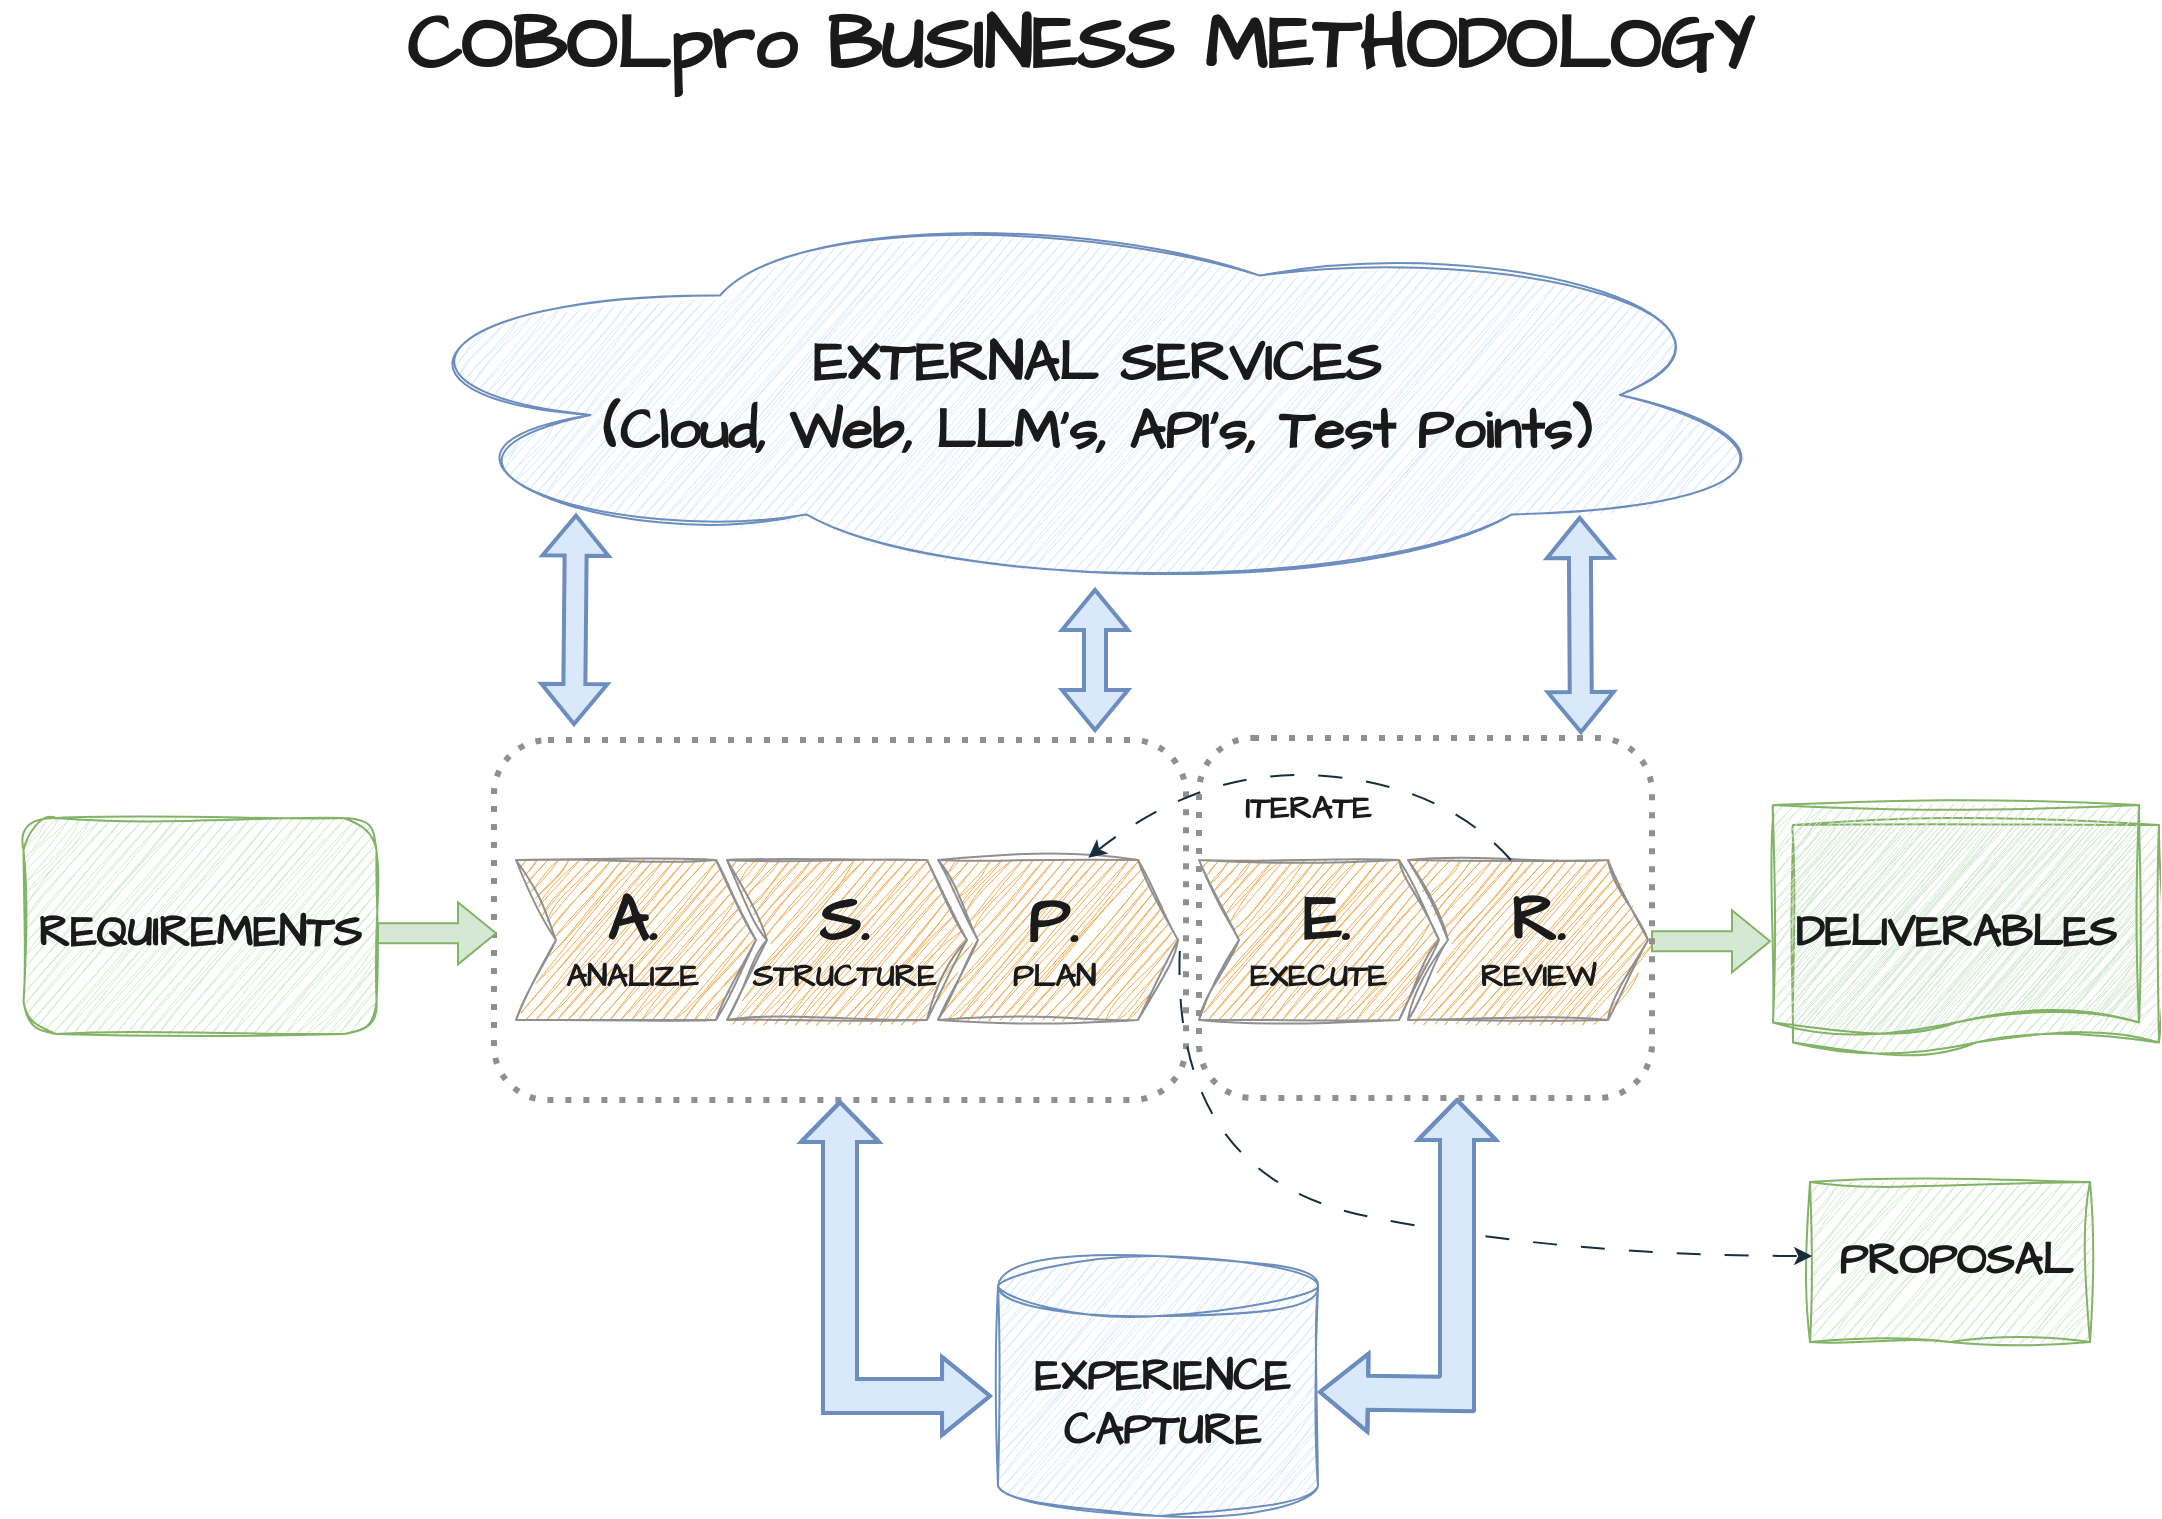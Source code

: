 <mxfile version="26.0.9">
  <diagram name="Page-1" id="4gMz28VXyQhYOVb2kIbp">
    <mxGraphModel dx="3340" dy="1936" grid="1" gridSize="10" guides="1" tooltips="1" connect="1" arrows="1" fold="1" page="1" pageScale="1" pageWidth="1100" pageHeight="850" math="0" shadow="0">
      <root>
        <mxCell id="0" />
        <mxCell id="1" parent="0" />
        <mxCell id="69B2gRSznvLA6FT3gJxz-20" value="&lt;h1&gt;&lt;br&gt;&lt;/h1&gt;" style="shape=document;whiteSpace=wrap;html=1;boundedLbl=1;size=0;labelBackgroundColor=none;fillColor=#d5e8d4;strokeColor=#82b366;sketch=1;jiggle=2;curveFitting=1;align=center;verticalAlign=middle;fontFamily=Helvetica;fontSize=12;" parent="1" vertex="1">
          <mxGeometry x="909" y="613" width="140" height="80" as="geometry" />
        </mxCell>
        <mxCell id="69B2gRSznvLA6FT3gJxz-4" value="" style="shape=step;perimeter=stepPerimeter;whiteSpace=wrap;html=1;fixedSize=1;sketch=1;jiggle=2;curveFitting=1;strokeColor=#909090;align=center;verticalAlign=middle;fontFamily=Helvetica;fontSize=12;fontColor=#1A1A1A;labelBackgroundColor=none;fillColor=#F5AB50;" parent="1" vertex="1">
          <mxGeometry x="262" y="452" width="120" height="80" as="geometry" />
        </mxCell>
        <mxCell id="69B2gRSznvLA6FT3gJxz-5" value="" style="shape=step;perimeter=stepPerimeter;whiteSpace=wrap;html=1;fixedSize=1;sketch=1;jiggle=2;curveFitting=1;strokeColor=#909090;align=center;verticalAlign=middle;fontFamily=Helvetica;fontSize=12;fontColor=#1A1A1A;labelBackgroundColor=none;fillColor=#F5AB50;" parent="1" vertex="1">
          <mxGeometry x="367.5" y="452" width="120" height="80" as="geometry" />
        </mxCell>
        <mxCell id="69B2gRSznvLA6FT3gJxz-6" value="" style="shape=step;perimeter=stepPerimeter;whiteSpace=wrap;html=1;fixedSize=1;sketch=1;jiggle=2;curveFitting=1;strokeColor=#909090;align=center;verticalAlign=middle;fontFamily=Helvetica;fontSize=12;fontColor=#1A1A1A;labelBackgroundColor=none;fillColor=#F5AB50;" parent="1" vertex="1">
          <mxGeometry x="603.5" y="452" width="120" height="80" as="geometry" />
        </mxCell>
        <mxCell id="69B2gRSznvLA6FT3gJxz-7" value="" style="shape=step;perimeter=stepPerimeter;whiteSpace=wrap;html=1;fixedSize=1;sketch=1;jiggle=2;curveFitting=1;strokeColor=#909090;align=center;verticalAlign=middle;fontFamily=Helvetica;fontSize=12;fontColor=#1A1A1A;labelBackgroundColor=none;fillColor=#F5AB50;" parent="1" vertex="1">
          <mxGeometry x="473" y="452" width="120" height="80" as="geometry" />
        </mxCell>
        <mxCell id="69B2gRSznvLA6FT3gJxz-8" value="" style="shape=step;perimeter=stepPerimeter;whiteSpace=wrap;html=1;fixedSize=1;sketch=1;jiggle=2;curveFitting=1;strokeColor=#909090;align=center;verticalAlign=middle;fontFamily=Helvetica;fontSize=12;fontColor=#1A1A1A;labelBackgroundColor=none;fillColor=#F5AB50;" parent="1" vertex="1">
          <mxGeometry x="708" y="452" width="120" height="80" as="geometry" />
        </mxCell>
        <mxCell id="69B2gRSznvLA6FT3gJxz-1" value="" style="rounded=1;whiteSpace=wrap;html=1;sketch=1;jiggle=2;curveFitting=1;strokeColor=#82b366;align=center;verticalAlign=middle;fontFamily=Helvetica;fontSize=12;labelBackgroundColor=none;fillColor=#d5e8d4;" parent="1" vertex="1">
          <mxGeometry x="15.75" y="431" width="176.5" height="108" as="geometry" />
        </mxCell>
        <mxCell id="69B2gRSznvLA6FT3gJxz-2" value="" style="shape=cylinder3;whiteSpace=wrap;html=1;boundedLbl=1;backgroundOutline=1;size=15;strokeColor=#6c8ebf;align=center;verticalAlign=middle;fontFamily=Helvetica;fontSize=12;labelBackgroundColor=none;fillColor=#dae8fc;sketch=1;curveFitting=1;jiggle=2;" parent="1" vertex="1">
          <mxGeometry x="503" y="650" width="160" height="130" as="geometry" />
        </mxCell>
        <mxCell id="PB7MgOYjxUeBE9ouH02R-7" value="&lt;h1&gt;&lt;br&gt;&lt;/h1&gt;" style="shape=document;whiteSpace=wrap;html=1;boundedLbl=1;size=0.109;labelBackgroundColor=none;fillColor=#d5e8d4;strokeColor=#82b366;sketch=1;jiggle=2;curveFitting=1;align=center;verticalAlign=middle;fontFamily=Helvetica;fontSize=12;" parent="1" vertex="1">
          <mxGeometry x="900.5" y="434.5" width="183" height="115" as="geometry" />
        </mxCell>
        <mxCell id="I46w1pYErF1tp79w03PN-21" value="" style="rounded=1;whiteSpace=wrap;html=1;strokeWidth=3;dashed=1;dashPattern=1 2;glass=1;labelBackgroundColor=none;fillColor=none;strokeColor=#909090;fontColor=#1A1A1A;" parent="1" vertex="1">
          <mxGeometry x="251" y="392" width="346" height="180" as="geometry" />
        </mxCell>
        <mxCell id="I46w1pYErF1tp79w03PN-8" value="&lt;h1&gt;&lt;br&gt;&lt;/h1&gt;" style="shape=document;whiteSpace=wrap;html=1;boundedLbl=1;size=0.109;labelBackgroundColor=none;fillColor=#d5e8d4;strokeColor=#82b366;sketch=1;jiggle=2;curveFitting=1;align=center;verticalAlign=middle;fontFamily=Helvetica;fontSize=12;" parent="1" vertex="1">
          <mxGeometry x="890.5" y="424.5" width="183" height="115" as="geometry" />
        </mxCell>
        <mxCell id="I46w1pYErF1tp79w03PN-9" value="&lt;h1&gt;&lt;br&gt;&lt;/h1&gt;" style="ellipse;shape=cloud;whiteSpace=wrap;html=1;align=center;labelBackgroundColor=none;fillColor=#dae8fc;strokeColor=#6c8ebf;sketch=1;curveFitting=1;jiggle=2;fillStyle=hachure;" parent="1" vertex="1">
          <mxGeometry x="184" y="120" width="720" height="199" as="geometry" />
        </mxCell>
        <mxCell id="I46w1pYErF1tp79w03PN-22" value="" style="shape=flexArrow;endArrow=classic;startArrow=classic;html=1;rounded=0;labelBackgroundColor=none;fontColor=default;fillStyle=solid;strokeColor=#6c8ebf;entryX=0.15;entryY=0.798;entryDx=0;entryDy=0;entryPerimeter=0;strokeWidth=2;fillColor=#dae8fc;" parent="1" target="I46w1pYErF1tp79w03PN-9" edge="1">
          <mxGeometry width="100" height="100" relative="1" as="geometry">
            <mxPoint x="291" y="385" as="sourcePoint" />
            <mxPoint x="296.5" y="313" as="targetPoint" />
          </mxGeometry>
        </mxCell>
        <mxCell id="I46w1pYErF1tp79w03PN-23" value="" style="shape=flexArrow;endArrow=classic;startArrow=classic;html=1;rounded=0;labelBackgroundColor=none;fontColor=default;fillStyle=solid;strokeColor=#6c8ebf;entryX=0.847;entryY=0.804;entryDx=0;entryDy=0;entryPerimeter=0;strokeWidth=2;fillColor=#dae8fc;" parent="1" target="I46w1pYErF1tp79w03PN-9" edge="1">
          <mxGeometry width="100" height="100" relative="1" as="geometry">
            <mxPoint x="794.5" y="389" as="sourcePoint" />
            <mxPoint x="794.5" y="317" as="targetPoint" />
          </mxGeometry>
        </mxCell>
        <mxCell id="I46w1pYErF1tp79w03PN-24" value="" style="shape=flexArrow;endArrow=classic;startArrow=classic;html=1;rounded=0;labelBackgroundColor=none;fontColor=default;fillStyle=solid;strokeColor=#6c8ebf;strokeWidth=2;fillColor=#dae8fc;" parent="1" edge="1">
          <mxGeometry width="100" height="100" relative="1" as="geometry">
            <mxPoint x="551.5" y="388" as="sourcePoint" />
            <mxPoint x="551.5" y="316" as="targetPoint" />
          </mxGeometry>
        </mxCell>
        <mxCell id="I46w1pYErF1tp79w03PN-28" value="" style="curved=1;endArrow=classic;html=1;rounded=0;hachureGap=4;fontFamily=Architects Daughter;fontSource=https%3A%2F%2Ffonts.googleapis.com%2Fcss%3Ffamily%3DArchitects%2BDaughter;entryX=0.572;entryY=-0.014;entryDx=0;entryDy=0;entryPerimeter=0;dashed=1;dashPattern=12 12;labelBackgroundColor=none;fontColor=default;strokeColor=#182E3E;" parent="1" edge="1">
          <mxGeometry width="50" height="50" relative="1" as="geometry">
            <mxPoint x="759.5" y="452" as="sourcePoint" />
            <mxPoint x="548.14" y="450.88" as="targetPoint" />
            <Array as="points">
              <mxPoint x="726.5" y="415" />
              <mxPoint x="606.5" y="405" />
            </Array>
          </mxGeometry>
        </mxCell>
        <mxCell id="I46w1pYErF1tp79w03PN-29" value="&lt;b&gt;&lt;font style=&quot;font-size: 16px;&quot;&gt;ITERATE&lt;/font&gt;&lt;/b&gt;" style="text;html=1;align=center;verticalAlign=middle;whiteSpace=wrap;rounded=0;fontFamily=Architects Daughter;fontSource=https%3A%2F%2Ffonts.googleapis.com%2Fcss%3Ffamily%3DArchitects%2BDaughter;labelBackgroundColor=none;fontColor=#1A1A1A;" parent="1" vertex="1">
          <mxGeometry x="627.5" y="411" width="60" height="30" as="geometry" />
        </mxCell>
        <mxCell id="I46w1pYErF1tp79w03PN-30" value="&lt;div style=&quot;font-size: 28px;&quot;&gt;&lt;font style=&quot;font-size: 28px;&quot;&gt;&lt;b style=&quot;&quot;&gt;EXTERNAL SERVICES&lt;/b&gt;&lt;/font&gt;&lt;/div&gt;&lt;div style=&quot;font-size: 28px;&quot;&gt;&lt;font style=&quot;font-size: 28px;&quot;&gt;&lt;b style=&quot;&quot;&gt;(Cloud, Web, LLM&#39;s, API&#39;s, Test Points)&lt;/b&gt;&lt;/font&gt;&lt;/div&gt;" style="text;html=1;align=center;verticalAlign=middle;whiteSpace=wrap;rounded=0;fontFamily=Architects Daughter;fontSource=https%3A%2F%2Ffonts.googleapis.com%2Fcss%3Ffamily%3DArchitects%2BDaughter;labelBackgroundColor=none;fontColor=#1A1A1A;" parent="1" vertex="1">
          <mxGeometry x="294" y="204.5" width="516.5" height="30" as="geometry" />
        </mxCell>
        <mxCell id="I46w1pYErF1tp79w03PN-31" value="&lt;div style=&quot;&quot;&gt;&lt;div style=&quot;&quot;&gt;&lt;b style=&quot;&quot;&gt;&lt;font style=&quot;font-size: 38px;&quot;&gt;COBOLpro BUSINESS METHODOLOGY&lt;/font&gt;&lt;/b&gt;&lt;/div&gt;&lt;/div&gt;" style="text;html=1;align=center;verticalAlign=middle;whiteSpace=wrap;rounded=0;fontFamily=Architects Daughter;fontSource=https%3A%2F%2Ffonts.googleapis.com%2Fcss%3Ffamily%3DArchitects%2BDaughter;labelBackgroundColor=none;fontColor=#1A1A1A;" parent="1" vertex="1">
          <mxGeometry x="114" y="30" width="860" height="30" as="geometry" />
        </mxCell>
        <mxCell id="I46w1pYErF1tp79w03PN-32" value="&lt;div style=&quot;&quot;&gt;&lt;span style=&quot;font-size: 22px;&quot;&gt;&lt;b&gt;EXPERIENCE&lt;br&gt;CAPTURE&lt;/b&gt;&lt;/span&gt;&lt;br&gt;&lt;/div&gt;" style="text;html=1;align=center;verticalAlign=middle;whiteSpace=wrap;rounded=0;fontFamily=Architects Daughter;fontSource=https%3A%2F%2Ffonts.googleapis.com%2Fcss%3Ffamily%3DArchitects%2BDaughter;labelBackgroundColor=none;fontColor=#1A1A1A;" parent="1" vertex="1">
          <mxGeometry x="485" y="693.5" width="200" height="60" as="geometry" />
        </mxCell>
        <mxCell id="I46w1pYErF1tp79w03PN-33" value="&lt;div style=&quot;&quot;&gt;&lt;span style=&quot;font-size: 22px;&quot;&gt;&lt;b&gt;REQUIREMENTS&lt;/b&gt;&lt;/span&gt;&lt;br&gt;&lt;/div&gt;" style="text;html=1;align=center;verticalAlign=middle;whiteSpace=wrap;rounded=0;fontFamily=Architects Daughter;fontSource=https%3A%2F%2Ffonts.googleapis.com%2Fcss%3Ffamily%3DArchitects%2BDaughter;labelBackgroundColor=none;fontColor=#1A1A1A;" parent="1" vertex="1">
          <mxGeometry x="4" y="459" width="200" height="60" as="geometry" />
        </mxCell>
        <mxCell id="I46w1pYErF1tp79w03PN-35" value="&lt;div style=&quot;&quot;&gt;&lt;b style=&quot;&quot;&gt;&lt;font style=&quot;font-size: 32px;&quot;&gt;A.&lt;/font&gt;&lt;/b&gt;&lt;br&gt;&lt;/div&gt;" style="text;html=1;align=center;verticalAlign=middle;whiteSpace=wrap;rounded=0;fontFamily=Architects Daughter;fontSource=https%3A%2F%2Ffonts.googleapis.com%2Fcss%3Ffamily%3DArchitects%2BDaughter;labelBackgroundColor=none;fontColor=#1A1A1A;" parent="1" vertex="1">
          <mxGeometry x="304.5" y="453" width="30" height="60" as="geometry" />
        </mxCell>
        <mxCell id="I46w1pYErF1tp79w03PN-37" value="&lt;div style=&quot;&quot;&gt;&lt;b style=&quot;&quot;&gt;&lt;font style=&quot;font-size: 32px;&quot;&gt;S.&lt;/font&gt;&lt;/b&gt;&lt;br&gt;&lt;/div&gt;" style="text;html=1;align=center;verticalAlign=middle;whiteSpace=wrap;rounded=0;fontFamily=Architects Daughter;fontSource=https%3A%2F%2Ffonts.googleapis.com%2Fcss%3Ffamily%3DArchitects%2BDaughter;labelBackgroundColor=none;fontColor=#1A1A1A;" parent="1" vertex="1">
          <mxGeometry x="410.5" y="453" width="30" height="60" as="geometry" />
        </mxCell>
        <mxCell id="I46w1pYErF1tp79w03PN-38" value="&lt;div style=&quot;&quot;&gt;&lt;b style=&quot;&quot;&gt;&lt;font style=&quot;font-size: 32px;&quot;&gt;P.&lt;/font&gt;&lt;/b&gt;&lt;br&gt;&lt;/div&gt;" style="text;html=1;align=center;verticalAlign=middle;whiteSpace=wrap;rounded=0;fontFamily=Architects Daughter;fontSource=https%3A%2F%2Ffonts.googleapis.com%2Fcss%3Ffamily%3DArchitects%2BDaughter;labelBackgroundColor=none;fontColor=#1A1A1A;" parent="1" vertex="1">
          <mxGeometry x="515" y="453" width="30.5" height="61" as="geometry" />
        </mxCell>
        <mxCell id="I46w1pYErF1tp79w03PN-39" value="&lt;div style=&quot;&quot;&gt;&lt;b style=&quot;&quot;&gt;&lt;font style=&quot;font-size: 32px;&quot;&gt;E.&lt;/font&gt;&lt;/b&gt;&lt;br&gt;&lt;/div&gt;" style="text;html=1;align=center;verticalAlign=middle;whiteSpace=wrap;rounded=0;fontFamily=Architects Daughter;fontSource=https%3A%2F%2Ffonts.googleapis.com%2Fcss%3Ffamily%3DArchitects%2BDaughter;labelBackgroundColor=none;fontColor=#1A1A1A;" parent="1" vertex="1">
          <mxGeometry x="651.5" y="453" width="30" height="60" as="geometry" />
        </mxCell>
        <mxCell id="I46w1pYErF1tp79w03PN-40" value="&lt;div style=&quot;&quot;&gt;&lt;b style=&quot;&quot;&gt;&lt;font style=&quot;font-size: 32px;&quot;&gt;R.&lt;/font&gt;&lt;/b&gt;&lt;br&gt;&lt;/div&gt;" style="text;html=1;align=center;verticalAlign=middle;whiteSpace=wrap;rounded=0;fontFamily=Architects Daughter;fontSource=https%3A%2F%2Ffonts.googleapis.com%2Fcss%3Ffamily%3DArchitects%2BDaughter;labelBackgroundColor=none;fontColor=#1A1A1A;" parent="1" vertex="1">
          <mxGeometry x="757.5" y="453" width="30" height="60" as="geometry" />
        </mxCell>
        <mxCell id="I46w1pYErF1tp79w03PN-41" value="&lt;b&gt;&lt;font style=&quot;font-size: 16px;&quot;&gt;ANALIZE&lt;/font&gt;&lt;/b&gt;" style="text;html=1;align=center;verticalAlign=middle;whiteSpace=wrap;rounded=0;fontFamily=Architects Daughter;fontSource=https%3A%2F%2Ffonts.googleapis.com%2Fcss%3Ffamily%3DArchitects%2BDaughter;fontSize=14;labelBackgroundColor=none;fontColor=#1A1A1A;" parent="1" vertex="1">
          <mxGeometry x="289.5" y="495" width="60" height="30" as="geometry" />
        </mxCell>
        <mxCell id="I46w1pYErF1tp79w03PN-42" value="&lt;b&gt;&lt;font style=&quot;font-size: 16px;&quot;&gt;STRUCTURE&lt;/font&gt;&lt;/b&gt;" style="text;html=1;align=center;verticalAlign=middle;whiteSpace=wrap;rounded=0;fontFamily=Architects Daughter;fontSource=https%3A%2F%2Ffonts.googleapis.com%2Fcss%3Ffamily%3DArchitects%2BDaughter;fontSize=14;labelBackgroundColor=none;fontColor=#1A1A1A;" parent="1" vertex="1">
          <mxGeometry x="395.5" y="495" width="60" height="30" as="geometry" />
        </mxCell>
        <mxCell id="I46w1pYErF1tp79w03PN-43" value="&lt;b&gt;&lt;font style=&quot;font-size: 16px;&quot;&gt;EXECUTE&lt;/font&gt;&lt;/b&gt;" style="text;html=1;align=center;verticalAlign=middle;whiteSpace=wrap;rounded=0;fontFamily=Architects Daughter;fontSource=https%3A%2F%2Ffonts.googleapis.com%2Fcss%3Ffamily%3DArchitects%2BDaughter;fontSize=14;labelBackgroundColor=none;fontColor=#1A1A1A;" parent="1" vertex="1">
          <mxGeometry x="632.5" y="495" width="60" height="30" as="geometry" />
        </mxCell>
        <mxCell id="I46w1pYErF1tp79w03PN-44" value="&lt;b&gt;&lt;font style=&quot;font-size: 16px;&quot;&gt;PLAN&lt;/font&gt;&lt;/b&gt;" style="text;html=1;align=center;verticalAlign=middle;whiteSpace=wrap;rounded=0;fontFamily=Architects Daughter;fontSource=https%3A%2F%2Ffonts.googleapis.com%2Fcss%3Ffamily%3DArchitects%2BDaughter;fontSize=14;labelBackgroundColor=none;fontColor=#1A1A1A;" parent="1" vertex="1">
          <mxGeometry x="500.5" y="495" width="60" height="30" as="geometry" />
        </mxCell>
        <mxCell id="I46w1pYErF1tp79w03PN-45" value="&lt;b&gt;&lt;font style=&quot;font-size: 16px;&quot;&gt;REVIEW&lt;/font&gt;&lt;/b&gt;" style="text;html=1;align=center;verticalAlign=middle;whiteSpace=wrap;rounded=0;fontFamily=Architects Daughter;fontSource=https%3A%2F%2Ffonts.googleapis.com%2Fcss%3Ffamily%3DArchitects%2BDaughter;fontSize=14;labelBackgroundColor=none;fontColor=#1A1A1A;" parent="1" vertex="1">
          <mxGeometry x="742.5" y="495" width="60" height="30" as="geometry" />
        </mxCell>
        <mxCell id="PB7MgOYjxUeBE9ouH02R-3" value="" style="shape=flexArrow;endArrow=classic;html=1;rounded=0;hachureGap=4;fontFamily=Architects Daughter;fontSource=https%3A%2F%2Ffonts.googleapis.com%2Fcss%3Ffamily%3DArchitects%2BDaughter;labelBackgroundColor=none;fontColor=default;fillStyle=solid;strokeColor=#82b366;fillColor=#d5e8d4;" parent="1" edge="1">
          <mxGeometry width="50" height="50" relative="1" as="geometry">
            <mxPoint x="829.5" y="492.66" as="sourcePoint" />
            <mxPoint x="889.5" y="492.66" as="targetPoint" />
          </mxGeometry>
        </mxCell>
        <mxCell id="PB7MgOYjxUeBE9ouH02R-6" value="" style="shape=flexArrow;endArrow=classic;html=1;rounded=0;hachureGap=4;fontFamily=Architects Daughter;fontSource=https%3A%2F%2Ffonts.googleapis.com%2Fcss%3Ffamily%3DArchitects%2BDaughter;labelBackgroundColor=none;fontColor=default;fillStyle=solid;strokeColor=#82b366;fillColor=#d5e8d4;" parent="1" edge="1">
          <mxGeometry width="50" height="50" relative="1" as="geometry">
            <mxPoint x="192.5" y="488.66" as="sourcePoint" />
            <mxPoint x="252.5" y="488.66" as="targetPoint" />
          </mxGeometry>
        </mxCell>
        <mxCell id="I46w1pYErF1tp79w03PN-34" value="&lt;div style=&quot;&quot;&gt;&lt;span style=&quot;font-size: 22px;&quot;&gt;&lt;b&gt;DELIVERABLES&lt;/b&gt;&lt;/span&gt;&lt;br&gt;&lt;/div&gt;" style="text;html=1;align=center;verticalAlign=middle;whiteSpace=wrap;rounded=0;fontFamily=Architects Daughter;fontSource=https%3A%2F%2Ffonts.googleapis.com%2Fcss%3Ffamily%3DArchitects%2BDaughter;labelBackgroundColor=none;fontColor=#1A1A1A;" parent="1" vertex="1">
          <mxGeometry x="881.5" y="459" width="200" height="60" as="geometry" />
        </mxCell>
        <mxCell id="69B2gRSznvLA6FT3gJxz-19" value="&lt;div style=&quot;&quot;&gt;&lt;span style=&quot;font-size: 22px;&quot;&gt;&lt;b&gt;PROPOSAL&lt;/b&gt;&lt;/span&gt;&lt;br&gt;&lt;/div&gt;" style="text;html=1;align=center;verticalAlign=middle;whiteSpace=wrap;rounded=0;fontFamily=Architects Daughter;fontSource=https%3A%2F%2Ffonts.googleapis.com%2Fcss%3Ffamily%3DArchitects%2BDaughter;labelBackgroundColor=none;fontColor=#1A1A1A;" parent="1" vertex="1">
          <mxGeometry x="881.5" y="623" width="200" height="60" as="geometry" />
        </mxCell>
        <mxCell id="69B2gRSznvLA6FT3gJxz-21" value="" style="curved=1;endArrow=classic;html=1;rounded=0;strokeColor=#182E3E;fontFamily=Helvetica;fontSize=12;fontColor=#1A1A1A;labelBackgroundColor=none;exitX=0.991;exitY=0.586;exitDx=0;exitDy=0;exitPerimeter=0;entryX=0.143;entryY=0.45;entryDx=0;entryDy=0;entryPerimeter=0;dashed=1;dashPattern=12 12;" parent="1" source="I46w1pYErF1tp79w03PN-21" target="69B2gRSznvLA6FT3gJxz-19" edge="1">
          <mxGeometry width="50" height="50" relative="1" as="geometry">
            <mxPoint x="859" y="730" as="sourcePoint" />
            <mxPoint x="900" y="680" as="targetPoint" />
            <Array as="points">
              <mxPoint x="590" y="610" />
              <mxPoint x="784" y="650" />
            </Array>
          </mxGeometry>
        </mxCell>
        <mxCell id="69B2gRSznvLA6FT3gJxz-22" value="" style="rounded=1;whiteSpace=wrap;html=1;strokeWidth=3;dashed=1;dashPattern=1 2;glass=1;labelBackgroundColor=none;fillColor=none;strokeColor=#909090;fontColor=#1A1A1A;" parent="1" vertex="1">
          <mxGeometry x="603.5" y="391" width="226.5" height="180" as="geometry" />
        </mxCell>
        <mxCell id="69B2gRSznvLA6FT3gJxz-26" value="" style="shape=flexArrow;endArrow=classic;startArrow=classic;html=1;rounded=0;strokeColor=#6c8ebf;fontFamily=Helvetica;fontSize=12;fontColor=#1A1A1A;labelBackgroundColor=none;entryX=0.5;entryY=1;entryDx=0;entryDy=0;width=16;startSize=7.326;strokeWidth=2;fillColor=#dae8fc;" parent="1" target="I46w1pYErF1tp79w03PN-21" edge="1">
          <mxGeometry width="100" height="100" relative="1" as="geometry">
            <mxPoint x="500" y="720" as="sourcePoint" />
            <mxPoint x="440.5" y="608.41" as="targetPoint" />
            <Array as="points">
              <mxPoint x="424" y="720" />
            </Array>
          </mxGeometry>
        </mxCell>
        <mxCell id="69B2gRSznvLA6FT3gJxz-27" value="" style="shape=flexArrow;endArrow=classic;startArrow=classic;html=1;rounded=0;strokeColor=#6c8ebf;fontFamily=Helvetica;fontSize=12;fontColor=#1A1A1A;labelBackgroundColor=none;entryX=0.5;entryY=1;entryDx=0;entryDy=0;width=16;startSize=7.326;strokeWidth=2;fillColor=#dae8fc;" parent="1" edge="1">
          <mxGeometry width="100" height="100" relative="1" as="geometry">
            <mxPoint x="663" y="718" as="sourcePoint" />
            <mxPoint x="732.5" y="571" as="targetPoint" />
            <Array as="points">
              <mxPoint x="732.5" y="719" />
            </Array>
          </mxGeometry>
        </mxCell>
      </root>
    </mxGraphModel>
  </diagram>
</mxfile>
